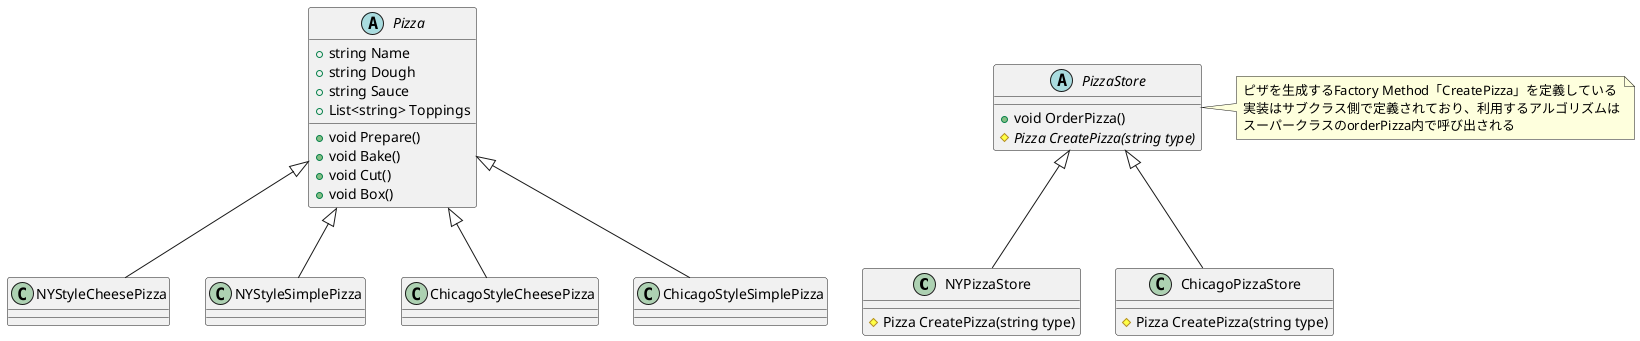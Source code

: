 @startuml

NYPizzaStore -up-|> PizzaStore
ChicagoPizzaStore -up-|> PizzaStore

NYStyleCheesePizza -up-|> Pizza
NYStyleSimplePizza -up-|> Pizza
ChicagoStyleCheesePizza -up-|> Pizza
ChicagoStyleSimplePizza -up-|> Pizza

abstract class PizzaStore {
    + void OrderPizza()
    # {abstract} Pizza CreatePizza(string type)
}

class NYPizzaStore {
    # Pizza CreatePizza(string type)
}

class ChicagoPizzaStore {
    # Pizza CreatePizza(string type)
}

abstract class Pizza {
    + string Name
    + string Dough
    + string Sauce
    + List<string> Toppings
    + void Prepare()
    + void Bake()
    + void Cut()
    + void Box()
}

class NYStyleCheesePizza {
}

class NYStyleSimplePizza {
}

class ChicagoStyleCheesePizza {
}

class ChicagoStyleSimplePizza{
}

note right of PizzaStore
    ピザを生成するFactory Method「CreatePizza」を定義している
    実装はサブクラス側で定義されており、利用するアルゴリズムは
    スーパークラスのorderPizza内で呼び出される
end note
@enduml